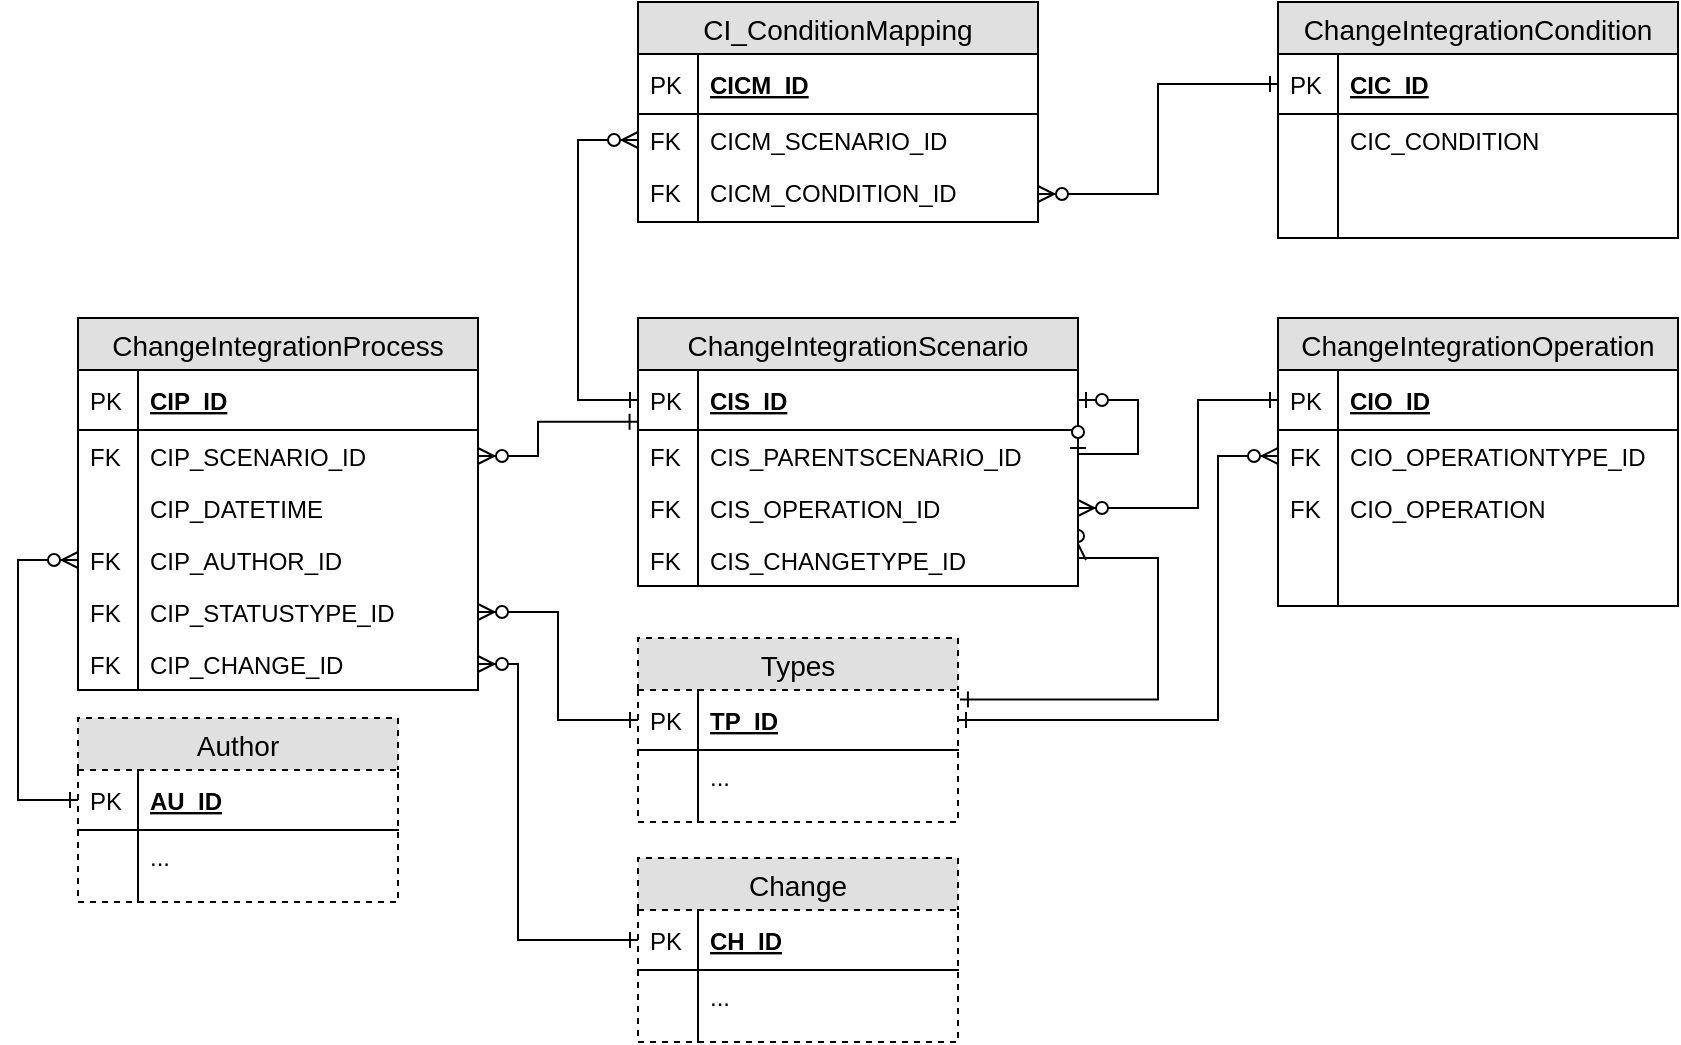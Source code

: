 <mxfile version="12.9.4" type="device"><diagram id="qnVRZ09Ej_M3Lm5uMNa2" name="Page-1"><mxGraphModel dx="1894" dy="1686" grid="1" gridSize="10" guides="1" tooltips="1" connect="1" arrows="1" fold="1" page="1" pageScale="1" pageWidth="850" pageHeight="1100" math="0" shadow="0"><root><mxCell id="0"/><mxCell id="1" parent="0"/><mxCell id="kzK48mvhgtaJY6d6WUIE-60" style="edgeStyle=orthogonalEdgeStyle;rounded=0;orthogonalLoop=1;jettySize=auto;html=1;exitX=0;exitY=0.5;exitDx=0;exitDy=0;startArrow=ERzeroToMany;startFill=1;endArrow=ERone;endFill=0;entryX=1;entryY=0.5;entryDx=0;entryDy=0;" parent="1" source="kzK48mvhgtaJY6d6WUIE-16" target="kzK48mvhgtaJY6d6WUIE-54" edge="1"><mxGeometry relative="1" as="geometry"><Array as="points"><mxPoint x="10" y="109"/><mxPoint x="10" y="241"/></Array></mxGeometry></mxCell><mxCell id="kzK48mvhgtaJY6d6WUIE-61" style="edgeStyle=orthogonalEdgeStyle;rounded=0;orthogonalLoop=1;jettySize=auto;html=1;exitX=1;exitY=0.5;exitDx=0;exitDy=0;entryX=0;entryY=0.5;entryDx=0;entryDy=0;startArrow=ERzeroToMany;startFill=1;endArrow=ERone;endFill=0;" parent="1" source="kzK48mvhgtaJY6d6WUIE-6" target="kzK48mvhgtaJY6d6WUIE-14" edge="1"><mxGeometry relative="1" as="geometry"><Array as="points"><mxPoint y="135"/><mxPoint y="81"/></Array></mxGeometry></mxCell><mxCell id="kzK48mvhgtaJY6d6WUIE-63" style="edgeStyle=orthogonalEdgeStyle;rounded=0;orthogonalLoop=1;jettySize=auto;html=1;exitX=1;exitY=0.5;exitDx=0;exitDy=0;entryX=0;entryY=0.5;entryDx=0;entryDy=0;startArrow=ERzeroToMany;startFill=1;endArrow=ERone;endFill=0;" parent="1" source="LTAWFDooBUOXo8f9yIpR-1" target="kzK48mvhgtaJY6d6WUIE-36" edge="1"><mxGeometry relative="1" as="geometry"><Array as="points"><mxPoint x="-340" y="213"/></Array><mxPoint x="-280" y="109" as="sourcePoint"/></mxGeometry></mxCell><mxCell id="kzK48mvhgtaJY6d6WUIE-64" style="edgeStyle=orthogonalEdgeStyle;rounded=0;orthogonalLoop=1;jettySize=auto;html=1;exitX=0;exitY=0.5;exitDx=0;exitDy=0;entryX=0;entryY=0.5;entryDx=0;entryDy=0;startArrow=ERzeroToMany;startFill=1;endArrow=ERone;endFill=0;" parent="1" source="kzK48mvhgtaJY6d6WUIE-31" target="kzK48mvhgtaJY6d6WUIE-47" edge="1"><mxGeometry relative="1" as="geometry"><Array as="points"><mxPoint x="-590" y="161"/><mxPoint x="-590" y="281"/></Array></mxGeometry></mxCell><mxCell id="kzK48mvhgtaJY6d6WUIE-65" style="edgeStyle=orthogonalEdgeStyle;rounded=0;orthogonalLoop=1;jettySize=auto;html=1;exitX=1;exitY=0.5;exitDx=0;exitDy=0;entryX=-0.001;entryY=0.863;entryDx=0;entryDy=0;startArrow=ERzeroToMany;startFill=1;endArrow=ERone;endFill=0;entryPerimeter=0;" parent="1" source="kzK48mvhgtaJY6d6WUIE-27" target="kzK48mvhgtaJY6d6WUIE-2" edge="1"><mxGeometry relative="1" as="geometry"><Array as="points"><mxPoint x="-330" y="109"/><mxPoint x="-330" y="92"/></Array></mxGeometry></mxCell><mxCell id="kzK48mvhgtaJY6d6WUIE-24" value="ChangeIntegrationProcess" style="swimlane;fontStyle=0;childLayout=stackLayout;horizontal=1;startSize=26;fillColor=#e0e0e0;horizontalStack=0;resizeParent=1;resizeParentMax=0;resizeLast=0;collapsible=1;marginBottom=0;swimlaneFillColor=#ffffff;align=center;fontSize=14;" parent="1" vertex="1"><mxGeometry x="-560" y="40" width="200" height="186" as="geometry"/></mxCell><mxCell id="kzK48mvhgtaJY6d6WUIE-25" value="CIP_ID" style="shape=partialRectangle;top=0;left=0;right=0;bottom=1;align=left;verticalAlign=middle;fillColor=none;spacingLeft=34;spacingRight=4;overflow=hidden;rotatable=0;points=[[0,0.5],[1,0.5]];portConstraint=eastwest;dropTarget=0;fontStyle=5;fontSize=12;" parent="kzK48mvhgtaJY6d6WUIE-24" vertex="1"><mxGeometry y="26" width="200" height="30" as="geometry"/></mxCell><mxCell id="kzK48mvhgtaJY6d6WUIE-26" value="PK" style="shape=partialRectangle;top=0;left=0;bottom=0;fillColor=none;align=left;verticalAlign=middle;spacingLeft=4;spacingRight=4;overflow=hidden;rotatable=0;points=[];portConstraint=eastwest;part=1;fontSize=12;" parent="kzK48mvhgtaJY6d6WUIE-25" vertex="1" connectable="0"><mxGeometry width="30" height="30" as="geometry"/></mxCell><mxCell id="kzK48mvhgtaJY6d6WUIE-27" value="CIP_SCENARIO_ID" style="shape=partialRectangle;top=0;left=0;right=0;bottom=0;align=left;verticalAlign=top;fillColor=none;spacingLeft=34;spacingRight=4;overflow=hidden;rotatable=0;points=[[0,0.5],[1,0.5]];portConstraint=eastwest;dropTarget=0;fontSize=12;" parent="kzK48mvhgtaJY6d6WUIE-24" vertex="1"><mxGeometry y="56" width="200" height="26" as="geometry"/></mxCell><mxCell id="kzK48mvhgtaJY6d6WUIE-28" value="FK" style="shape=partialRectangle;top=0;left=0;bottom=0;fillColor=none;align=left;verticalAlign=top;spacingLeft=4;spacingRight=4;overflow=hidden;rotatable=0;points=[];portConstraint=eastwest;part=1;fontSize=12;" parent="kzK48mvhgtaJY6d6WUIE-27" vertex="1" connectable="0"><mxGeometry width="30" height="26" as="geometry"/></mxCell><mxCell id="kzK48mvhgtaJY6d6WUIE-29" value="CIP_DATETIME" style="shape=partialRectangle;top=0;left=0;right=0;bottom=0;align=left;verticalAlign=top;fillColor=none;spacingLeft=34;spacingRight=4;overflow=hidden;rotatable=0;points=[[0,0.5],[1,0.5]];portConstraint=eastwest;dropTarget=0;fontSize=12;" parent="kzK48mvhgtaJY6d6WUIE-24" vertex="1"><mxGeometry y="82" width="200" height="26" as="geometry"/></mxCell><mxCell id="kzK48mvhgtaJY6d6WUIE-30" value="" style="shape=partialRectangle;top=0;left=0;bottom=0;fillColor=none;align=left;verticalAlign=top;spacingLeft=4;spacingRight=4;overflow=hidden;rotatable=0;points=[];portConstraint=eastwest;part=1;fontSize=12;" parent="kzK48mvhgtaJY6d6WUIE-29" vertex="1" connectable="0"><mxGeometry width="30" height="26" as="geometry"/></mxCell><mxCell id="kzK48mvhgtaJY6d6WUIE-31" value="CIP_AUTHOR_ID" style="shape=partialRectangle;top=0;left=0;right=0;bottom=0;align=left;verticalAlign=top;fillColor=none;spacingLeft=34;spacingRight=4;overflow=hidden;rotatable=0;points=[[0,0.5],[1,0.5]];portConstraint=eastwest;dropTarget=0;fontSize=12;" parent="kzK48mvhgtaJY6d6WUIE-24" vertex="1"><mxGeometry y="108" width="200" height="26" as="geometry"/></mxCell><mxCell id="kzK48mvhgtaJY6d6WUIE-32" value="FK" style="shape=partialRectangle;top=0;left=0;bottom=0;fillColor=none;align=left;verticalAlign=top;spacingLeft=4;spacingRight=4;overflow=hidden;rotatable=0;points=[];portConstraint=eastwest;part=1;fontSize=12;" parent="kzK48mvhgtaJY6d6WUIE-31" vertex="1" connectable="0"><mxGeometry width="30" height="26" as="geometry"/></mxCell><mxCell id="kzK48mvhgtaJY6d6WUIE-33" value="CIP_STATUSTYPE_ID" style="shape=partialRectangle;top=0;left=0;right=0;bottom=0;align=left;verticalAlign=top;fillColor=none;spacingLeft=34;spacingRight=4;overflow=hidden;rotatable=0;points=[[0,0.5],[1,0.5]];portConstraint=eastwest;dropTarget=0;fontSize=12;" parent="kzK48mvhgtaJY6d6WUIE-24" vertex="1"><mxGeometry y="134" width="200" height="26" as="geometry"/></mxCell><mxCell id="kzK48mvhgtaJY6d6WUIE-34" value="FK" style="shape=partialRectangle;top=0;left=0;bottom=0;fillColor=none;align=left;verticalAlign=top;spacingLeft=4;spacingRight=4;overflow=hidden;rotatable=0;points=[];portConstraint=eastwest;part=1;fontSize=12;" parent="kzK48mvhgtaJY6d6WUIE-33" vertex="1" connectable="0"><mxGeometry width="30" height="26.0" as="geometry"/></mxCell><mxCell id="LTAWFDooBUOXo8f9yIpR-1" value="CIP_CHANGE_ID" style="shape=partialRectangle;top=0;left=0;right=0;bottom=0;align=left;verticalAlign=top;fillColor=none;spacingLeft=34;spacingRight=4;overflow=hidden;rotatable=0;points=[[0,0.5],[1,0.5]];portConstraint=eastwest;dropTarget=0;fontSize=12;" vertex="1" parent="kzK48mvhgtaJY6d6WUIE-24"><mxGeometry y="160" width="200" height="26" as="geometry"/></mxCell><mxCell id="LTAWFDooBUOXo8f9yIpR-2" value="FK" style="shape=partialRectangle;top=0;left=0;bottom=0;fillColor=none;align=left;verticalAlign=top;spacingLeft=4;spacingRight=4;overflow=hidden;rotatable=0;points=[];portConstraint=eastwest;part=1;fontSize=12;" vertex="1" connectable="0" parent="LTAWFDooBUOXo8f9yIpR-1"><mxGeometry width="30" height="26.0" as="geometry"/></mxCell><mxCell id="kzK48mvhgtaJY6d6WUIE-46" value="Author" style="swimlane;fontStyle=0;childLayout=stackLayout;horizontal=1;startSize=26;fillColor=#e0e0e0;horizontalStack=0;resizeParent=1;resizeParentMax=0;resizeLast=0;collapsible=1;marginBottom=0;swimlaneFillColor=#ffffff;align=center;fontSize=14;dashed=1;" parent="1" vertex="1"><mxGeometry x="-560" y="240" width="160" height="92" as="geometry"/></mxCell><mxCell id="kzK48mvhgtaJY6d6WUIE-47" value="AU_ID" style="shape=partialRectangle;top=0;left=0;right=0;bottom=1;align=left;verticalAlign=middle;fillColor=none;spacingLeft=34;spacingRight=4;overflow=hidden;rotatable=0;points=[[0,0.5],[1,0.5]];portConstraint=eastwest;dropTarget=0;fontStyle=5;fontSize=12;" parent="kzK48mvhgtaJY6d6WUIE-46" vertex="1"><mxGeometry y="26" width="160" height="30" as="geometry"/></mxCell><mxCell id="kzK48mvhgtaJY6d6WUIE-48" value="PK" style="shape=partialRectangle;top=0;left=0;bottom=0;fillColor=none;align=left;verticalAlign=middle;spacingLeft=4;spacingRight=4;overflow=hidden;rotatable=0;points=[];portConstraint=eastwest;part=1;fontSize=12;" parent="kzK48mvhgtaJY6d6WUIE-47" vertex="1" connectable="0"><mxGeometry width="30" height="30" as="geometry"/></mxCell><mxCell id="kzK48mvhgtaJY6d6WUIE-49" value="..." style="shape=partialRectangle;top=0;left=0;right=0;bottom=0;align=left;verticalAlign=top;fillColor=none;spacingLeft=34;spacingRight=4;overflow=hidden;rotatable=0;points=[[0,0.5],[1,0.5]];portConstraint=eastwest;dropTarget=0;fontSize=12;" parent="kzK48mvhgtaJY6d6WUIE-46" vertex="1"><mxGeometry y="56" width="160" height="26" as="geometry"/></mxCell><mxCell id="kzK48mvhgtaJY6d6WUIE-50" value="" style="shape=partialRectangle;top=0;left=0;bottom=0;fillColor=none;align=left;verticalAlign=top;spacingLeft=4;spacingRight=4;overflow=hidden;rotatable=0;points=[];portConstraint=eastwest;part=1;fontSize=12;" parent="kzK48mvhgtaJY6d6WUIE-49" vertex="1" connectable="0"><mxGeometry width="30" height="26" as="geometry"/></mxCell><mxCell id="kzK48mvhgtaJY6d6WUIE-51" value="" style="shape=partialRectangle;top=0;left=0;right=0;bottom=0;align=left;verticalAlign=top;fillColor=none;spacingLeft=34;spacingRight=4;overflow=hidden;rotatable=0;points=[[0,0.5],[1,0.5]];portConstraint=eastwest;dropTarget=0;fontSize=12;" parent="kzK48mvhgtaJY6d6WUIE-46" vertex="1"><mxGeometry y="82" width="160" height="10" as="geometry"/></mxCell><mxCell id="kzK48mvhgtaJY6d6WUIE-52" value="" style="shape=partialRectangle;top=0;left=0;bottom=0;fillColor=none;align=left;verticalAlign=top;spacingLeft=4;spacingRight=4;overflow=hidden;rotatable=0;points=[];portConstraint=eastwest;part=1;fontSize=12;" parent="kzK48mvhgtaJY6d6WUIE-51" vertex="1" connectable="0"><mxGeometry width="30" height="10" as="geometry"/></mxCell><mxCell id="kzK48mvhgtaJY6d6WUIE-85" style="edgeStyle=orthogonalEdgeStyle;rounded=0;orthogonalLoop=1;jettySize=auto;html=1;exitX=1;exitY=0.5;exitDx=0;exitDy=0;entryX=0;entryY=0.5;entryDx=0;entryDy=0;startArrow=ERzeroToMany;startFill=1;endArrow=ERone;endFill=0;" parent="1" source="kzK48mvhgtaJY6d6WUIE-33" target="kzK48mvhgtaJY6d6WUIE-54" edge="1"><mxGeometry relative="1" as="geometry"><Array as="points"><mxPoint x="-320" y="187"/><mxPoint x="-320" y="241"/></Array></mxGeometry></mxCell><mxCell id="kzK48mvhgtaJY6d6WUIE-88" style="edgeStyle=orthogonalEdgeStyle;rounded=0;orthogonalLoop=1;jettySize=auto;html=1;entryX=1.006;entryY=0.157;entryDx=0;entryDy=0;startArrow=ERzeroToMany;startFill=1;endArrow=ERone;endFill=0;entryPerimeter=0;exitX=1;exitY=0.5;exitDx=0;exitDy=0;" parent="1" source="LTAWFDooBUOXo8f9yIpR-31" target="kzK48mvhgtaJY6d6WUIE-54" edge="1"><mxGeometry relative="1" as="geometry"><mxPoint x="-80" y="170" as="sourcePoint"/><Array as="points"><mxPoint x="-20" y="160"/><mxPoint x="-20" y="231"/></Array></mxGeometry></mxCell><mxCell id="LTAWFDooBUOXo8f9yIpR-22" value="CI_ConditionMapping" style="swimlane;fontStyle=0;childLayout=stackLayout;horizontal=1;startSize=26;fillColor=#e0e0e0;horizontalStack=0;resizeParent=1;resizeParentMax=0;resizeLast=0;collapsible=1;marginBottom=0;swimlaneFillColor=#ffffff;align=center;fontSize=14;" vertex="1" parent="1"><mxGeometry x="-280" y="-118" width="200" height="110" as="geometry"/></mxCell><mxCell id="LTAWFDooBUOXo8f9yIpR-23" value="CICM_ID" style="shape=partialRectangle;top=0;left=0;right=0;bottom=1;align=left;verticalAlign=middle;fillColor=none;spacingLeft=34;spacingRight=4;overflow=hidden;rotatable=0;points=[[0,0.5],[1,0.5]];portConstraint=eastwest;dropTarget=0;fontStyle=5;fontSize=12;" vertex="1" parent="LTAWFDooBUOXo8f9yIpR-22"><mxGeometry y="26" width="200" height="30" as="geometry"/></mxCell><mxCell id="LTAWFDooBUOXo8f9yIpR-24" value="PK" style="shape=partialRectangle;top=0;left=0;bottom=0;fillColor=none;align=left;verticalAlign=middle;spacingLeft=4;spacingRight=4;overflow=hidden;rotatable=0;points=[];portConstraint=eastwest;part=1;fontSize=12;" vertex="1" connectable="0" parent="LTAWFDooBUOXo8f9yIpR-23"><mxGeometry width="30" height="30" as="geometry"/></mxCell><mxCell id="LTAWFDooBUOXo8f9yIpR-27" value="CICM_SCENARIO_ID" style="shape=partialRectangle;top=0;left=0;right=0;bottom=0;align=left;verticalAlign=top;fillColor=none;spacingLeft=34;spacingRight=4;overflow=hidden;rotatable=0;points=[[0,0.5],[1,0.5]];portConstraint=eastwest;dropTarget=0;fontSize=12;" vertex="1" parent="LTAWFDooBUOXo8f9yIpR-22"><mxGeometry y="56" width="200" height="26" as="geometry"/></mxCell><mxCell id="LTAWFDooBUOXo8f9yIpR-28" value="FK" style="shape=partialRectangle;top=0;left=0;bottom=0;fillColor=none;align=left;verticalAlign=top;spacingLeft=4;spacingRight=4;overflow=hidden;rotatable=0;points=[];portConstraint=eastwest;part=1;fontSize=12;" vertex="1" connectable="0" parent="LTAWFDooBUOXo8f9yIpR-27"><mxGeometry width="30" height="26" as="geometry"/></mxCell><mxCell id="LTAWFDooBUOXo8f9yIpR-29" value="CICM_CONDITION_ID" style="shape=partialRectangle;top=0;left=0;right=0;bottom=0;align=left;verticalAlign=top;fillColor=none;spacingLeft=34;spacingRight=4;overflow=hidden;rotatable=0;points=[[0,0.5],[1,0.5]];portConstraint=eastwest;dropTarget=0;fontSize=12;" vertex="1" parent="LTAWFDooBUOXo8f9yIpR-22"><mxGeometry y="82" width="200" height="28" as="geometry"/></mxCell><mxCell id="LTAWFDooBUOXo8f9yIpR-30" value="FK" style="shape=partialRectangle;top=0;left=0;bottom=0;fillColor=none;align=left;verticalAlign=top;spacingLeft=4;spacingRight=4;overflow=hidden;rotatable=0;points=[];portConstraint=eastwest;part=1;fontSize=12;" vertex="1" connectable="0" parent="LTAWFDooBUOXo8f9yIpR-29"><mxGeometry width="30" height="28" as="geometry"/></mxCell><mxCell id="LTAWFDooBUOXo8f9yIpR-34" style="edgeStyle=orthogonalEdgeStyle;rounded=0;orthogonalLoop=1;jettySize=auto;html=1;exitX=0;exitY=0.5;exitDx=0;exitDy=0;entryX=0;entryY=0.5;entryDx=0;entryDy=0;startArrow=ERone;startFill=0;endArrow=ERzeroToMany;endFill=1;jumpStyle=arc;jumpSize=10;" edge="1" parent="1" source="kzK48mvhgtaJY6d6WUIE-2" target="LTAWFDooBUOXo8f9yIpR-27"><mxGeometry relative="1" as="geometry"><Array as="points"><mxPoint x="-310" y="81"/><mxPoint x="-310" y="-49"/></Array></mxGeometry></mxCell><mxCell id="LTAWFDooBUOXo8f9yIpR-36" style="edgeStyle=orthogonalEdgeStyle;rounded=0;orthogonalLoop=1;jettySize=auto;html=1;exitX=0;exitY=0.5;exitDx=0;exitDy=0;entryX=1;entryY=0.5;entryDx=0;entryDy=0;startArrow=ERone;startFill=0;endArrow=ERzeroToMany;endFill=1;" edge="1" parent="1" source="LTAWFDooBUOXo8f9yIpR-12" target="LTAWFDooBUOXo8f9yIpR-29"><mxGeometry relative="1" as="geometry"/></mxCell><mxCell id="kzK48mvhgtaJY6d6WUIE-13" value="ChangeIntegrationOperation" style="swimlane;fontStyle=0;childLayout=stackLayout;horizontal=1;startSize=26;fillColor=#e0e0e0;horizontalStack=0;resizeParent=1;resizeParentMax=0;resizeLast=0;collapsible=1;marginBottom=0;swimlaneFillColor=#ffffff;align=center;fontSize=14;" parent="1" vertex="1"><mxGeometry x="40" y="40" width="200" height="144" as="geometry"/></mxCell><mxCell id="kzK48mvhgtaJY6d6WUIE-14" value="CIO_ID" style="shape=partialRectangle;top=0;left=0;right=0;bottom=1;align=left;verticalAlign=middle;fillColor=none;spacingLeft=34;spacingRight=4;overflow=hidden;rotatable=0;points=[[0,0.5],[1,0.5]];portConstraint=eastwest;dropTarget=0;fontStyle=5;fontSize=12;" parent="kzK48mvhgtaJY6d6WUIE-13" vertex="1"><mxGeometry y="26" width="200" height="30" as="geometry"/></mxCell><mxCell id="kzK48mvhgtaJY6d6WUIE-15" value="PK" style="shape=partialRectangle;top=0;left=0;bottom=0;fillColor=none;align=left;verticalAlign=middle;spacingLeft=4;spacingRight=4;overflow=hidden;rotatable=0;points=[];portConstraint=eastwest;part=1;fontSize=12;" parent="kzK48mvhgtaJY6d6WUIE-14" vertex="1" connectable="0"><mxGeometry width="30" height="30" as="geometry"/></mxCell><mxCell id="kzK48mvhgtaJY6d6WUIE-16" value="CIO_OPERATIONTYPE_ID" style="shape=partialRectangle;top=0;left=0;right=0;bottom=0;align=left;verticalAlign=top;fillColor=none;spacingLeft=34;spacingRight=4;overflow=hidden;rotatable=0;points=[[0,0.5],[1,0.5]];portConstraint=eastwest;dropTarget=0;fontSize=12;" parent="kzK48mvhgtaJY6d6WUIE-13" vertex="1"><mxGeometry y="56" width="200" height="26" as="geometry"/></mxCell><mxCell id="kzK48mvhgtaJY6d6WUIE-17" value="FK" style="shape=partialRectangle;top=0;left=0;bottom=0;fillColor=none;align=left;verticalAlign=top;spacingLeft=4;spacingRight=4;overflow=hidden;rotatable=0;points=[];portConstraint=eastwest;part=1;fontSize=12;" parent="kzK48mvhgtaJY6d6WUIE-16" vertex="1" connectable="0"><mxGeometry width="30" height="26" as="geometry"/></mxCell><mxCell id="kzK48mvhgtaJY6d6WUIE-18" value="CIO_OPERATION" style="shape=partialRectangle;top=0;left=0;right=0;bottom=0;align=left;verticalAlign=top;fillColor=none;spacingLeft=34;spacingRight=4;overflow=hidden;rotatable=0;points=[[0,0.5],[1,0.5]];portConstraint=eastwest;dropTarget=0;fontSize=12;" parent="kzK48mvhgtaJY6d6WUIE-13" vertex="1"><mxGeometry y="82" width="200" height="26" as="geometry"/></mxCell><mxCell id="kzK48mvhgtaJY6d6WUIE-19" value="FK" style="shape=partialRectangle;top=0;left=0;bottom=0;fillColor=none;align=left;verticalAlign=top;spacingLeft=4;spacingRight=4;overflow=hidden;rotatable=0;points=[];portConstraint=eastwest;part=1;fontSize=12;" parent="kzK48mvhgtaJY6d6WUIE-18" vertex="1" connectable="0"><mxGeometry width="30" height="26" as="geometry"/></mxCell><mxCell id="kzK48mvhgtaJY6d6WUIE-20" value="" style="shape=partialRectangle;top=0;left=0;right=0;bottom=0;align=left;verticalAlign=top;fillColor=none;spacingLeft=34;spacingRight=4;overflow=hidden;rotatable=0;points=[[0,0.5],[1,0.5]];portConstraint=eastwest;dropTarget=0;fontSize=12;" parent="kzK48mvhgtaJY6d6WUIE-13" vertex="1"><mxGeometry y="108" width="200" height="26" as="geometry"/></mxCell><mxCell id="kzK48mvhgtaJY6d6WUIE-21" value="" style="shape=partialRectangle;top=0;left=0;bottom=0;fillColor=none;align=left;verticalAlign=top;spacingLeft=4;spacingRight=4;overflow=hidden;rotatable=0;points=[];portConstraint=eastwest;part=1;fontSize=12;" parent="kzK48mvhgtaJY6d6WUIE-20" vertex="1" connectable="0"><mxGeometry width="30" height="26" as="geometry"/></mxCell><mxCell id="kzK48mvhgtaJY6d6WUIE-22" value="" style="shape=partialRectangle;top=0;left=0;right=0;bottom=0;align=left;verticalAlign=top;fillColor=none;spacingLeft=34;spacingRight=4;overflow=hidden;rotatable=0;points=[[0,0.5],[1,0.5]];portConstraint=eastwest;dropTarget=0;fontSize=12;" parent="kzK48mvhgtaJY6d6WUIE-13" vertex="1"><mxGeometry y="134" width="200" height="10" as="geometry"/></mxCell><mxCell id="kzK48mvhgtaJY6d6WUIE-23" value="" style="shape=partialRectangle;top=0;left=0;bottom=0;fillColor=none;align=left;verticalAlign=top;spacingLeft=4;spacingRight=4;overflow=hidden;rotatable=0;points=[];portConstraint=eastwest;part=1;fontSize=12;" parent="kzK48mvhgtaJY6d6WUIE-22" vertex="1" connectable="0"><mxGeometry width="30" height="10" as="geometry"/></mxCell><mxCell id="LTAWFDooBUOXo8f9yIpR-11" value="ChangeIntegrationCondition" style="swimlane;fontStyle=0;childLayout=stackLayout;horizontal=1;startSize=26;fillColor=#e0e0e0;horizontalStack=0;resizeParent=1;resizeParentMax=0;resizeLast=0;collapsible=1;marginBottom=0;swimlaneFillColor=#ffffff;align=center;fontSize=14;" vertex="1" parent="1"><mxGeometry x="40" y="-118" width="200" height="118" as="geometry"/></mxCell><mxCell id="LTAWFDooBUOXo8f9yIpR-12" value="CIC_ID" style="shape=partialRectangle;top=0;left=0;right=0;bottom=1;align=left;verticalAlign=middle;fillColor=none;spacingLeft=34;spacingRight=4;overflow=hidden;rotatable=0;points=[[0,0.5],[1,0.5]];portConstraint=eastwest;dropTarget=0;fontStyle=5;fontSize=12;" vertex="1" parent="LTAWFDooBUOXo8f9yIpR-11"><mxGeometry y="26" width="200" height="30" as="geometry"/></mxCell><mxCell id="LTAWFDooBUOXo8f9yIpR-13" value="PK" style="shape=partialRectangle;top=0;left=0;bottom=0;fillColor=none;align=left;verticalAlign=middle;spacingLeft=4;spacingRight=4;overflow=hidden;rotatable=0;points=[];portConstraint=eastwest;part=1;fontSize=12;" vertex="1" connectable="0" parent="LTAWFDooBUOXo8f9yIpR-12"><mxGeometry width="30" height="30" as="geometry"/></mxCell><mxCell id="LTAWFDooBUOXo8f9yIpR-14" value="CIC_CONDITION" style="shape=partialRectangle;top=0;left=0;right=0;bottom=0;align=left;verticalAlign=top;fillColor=none;spacingLeft=34;spacingRight=4;overflow=hidden;rotatable=0;points=[[0,0.5],[1,0.5]];portConstraint=eastwest;dropTarget=0;fontSize=12;" vertex="1" parent="LTAWFDooBUOXo8f9yIpR-11"><mxGeometry y="56" width="200" height="26" as="geometry"/></mxCell><mxCell id="LTAWFDooBUOXo8f9yIpR-15" value="" style="shape=partialRectangle;top=0;left=0;bottom=0;fillColor=none;align=left;verticalAlign=top;spacingLeft=4;spacingRight=4;overflow=hidden;rotatable=0;points=[];portConstraint=eastwest;part=1;fontSize=12;" vertex="1" connectable="0" parent="LTAWFDooBUOXo8f9yIpR-14"><mxGeometry width="30" height="26" as="geometry"/></mxCell><mxCell id="LTAWFDooBUOXo8f9yIpR-16" value="" style="shape=partialRectangle;top=0;left=0;right=0;bottom=0;align=left;verticalAlign=top;fillColor=none;spacingLeft=34;spacingRight=4;overflow=hidden;rotatable=0;points=[[0,0.5],[1,0.5]];portConstraint=eastwest;dropTarget=0;fontSize=12;" vertex="1" parent="LTAWFDooBUOXo8f9yIpR-11"><mxGeometry y="82" width="200" height="26" as="geometry"/></mxCell><mxCell id="LTAWFDooBUOXo8f9yIpR-17" value="" style="shape=partialRectangle;top=0;left=0;bottom=0;fillColor=none;align=left;verticalAlign=top;spacingLeft=4;spacingRight=4;overflow=hidden;rotatable=0;points=[];portConstraint=eastwest;part=1;fontSize=12;" vertex="1" connectable="0" parent="LTAWFDooBUOXo8f9yIpR-16"><mxGeometry width="30" height="26" as="geometry"/></mxCell><mxCell id="LTAWFDooBUOXo8f9yIpR-20" value="" style="shape=partialRectangle;top=0;left=0;right=0;bottom=0;align=left;verticalAlign=top;fillColor=none;spacingLeft=34;spacingRight=4;overflow=hidden;rotatable=0;points=[[0,0.5],[1,0.5]];portConstraint=eastwest;dropTarget=0;fontSize=12;" vertex="1" parent="LTAWFDooBUOXo8f9yIpR-11"><mxGeometry y="108" width="200" height="10" as="geometry"/></mxCell><mxCell id="LTAWFDooBUOXo8f9yIpR-21" value="" style="shape=partialRectangle;top=0;left=0;bottom=0;fillColor=none;align=left;verticalAlign=top;spacingLeft=4;spacingRight=4;overflow=hidden;rotatable=0;points=[];portConstraint=eastwest;part=1;fontSize=12;" vertex="1" connectable="0" parent="LTAWFDooBUOXo8f9yIpR-20"><mxGeometry width="30" height="10" as="geometry"/></mxCell><mxCell id="kzK48mvhgtaJY6d6WUIE-1" value="ChangeIntegrationScenario" style="swimlane;fontStyle=0;childLayout=stackLayout;horizontal=1;startSize=26;fillColor=#e0e0e0;horizontalStack=0;resizeParent=1;resizeParentMax=0;resizeLast=0;collapsible=1;marginBottom=0;swimlaneFillColor=#ffffff;align=center;fontSize=14;" parent="1" vertex="1"><mxGeometry x="-280" y="40" width="220" height="134" as="geometry"/></mxCell><mxCell id="kzK48mvhgtaJY6d6WUIE-2" value="CIS_ID" style="shape=partialRectangle;top=0;left=0;right=0;bottom=1;align=left;verticalAlign=middle;fillColor=none;spacingLeft=34;spacingRight=4;overflow=hidden;rotatable=0;points=[[0,0.5],[1,0.5]];portConstraint=eastwest;dropTarget=0;fontStyle=5;fontSize=12;" parent="kzK48mvhgtaJY6d6WUIE-1" vertex="1"><mxGeometry y="26" width="220" height="30" as="geometry"/></mxCell><mxCell id="kzK48mvhgtaJY6d6WUIE-3" value="PK" style="shape=partialRectangle;top=0;left=0;bottom=0;fillColor=none;align=left;verticalAlign=middle;spacingLeft=4;spacingRight=4;overflow=hidden;rotatable=0;points=[];portConstraint=eastwest;part=1;fontSize=12;" parent="kzK48mvhgtaJY6d6WUIE-2" vertex="1" connectable="0"><mxGeometry width="30" height="30" as="geometry"/></mxCell><mxCell id="kzK48mvhgtaJY6d6WUIE-89" style="edgeStyle=orthogonalEdgeStyle;rounded=0;orthogonalLoop=1;jettySize=auto;html=1;exitX=1;exitY=0.5;exitDx=0;exitDy=0;entryX=1;entryY=0.5;entryDx=0;entryDy=0;startArrow=ERzeroToOne;startFill=1;endArrow=ERzeroToOne;endFill=1;" parent="kzK48mvhgtaJY6d6WUIE-1" source="kzK48mvhgtaJY6d6WUIE-8" target="kzK48mvhgtaJY6d6WUIE-2" edge="1"><mxGeometry relative="1" as="geometry"><Array as="points"><mxPoint x="250" y="68"/><mxPoint x="250" y="41"/></Array></mxGeometry></mxCell><mxCell id="kzK48mvhgtaJY6d6WUIE-8" value="CIS_PARENTSCENARIO_ID" style="shape=partialRectangle;top=0;left=0;right=0;bottom=0;align=left;verticalAlign=top;fillColor=none;spacingLeft=34;spacingRight=4;overflow=hidden;rotatable=0;points=[[0,0.5],[1,0.5]];portConstraint=eastwest;dropTarget=0;fontSize=12;" parent="kzK48mvhgtaJY6d6WUIE-1" vertex="1"><mxGeometry y="56" width="220" height="26" as="geometry"/></mxCell><mxCell id="kzK48mvhgtaJY6d6WUIE-9" value="FK" style="shape=partialRectangle;top=0;left=0;bottom=0;fillColor=none;align=left;verticalAlign=top;spacingLeft=4;spacingRight=4;overflow=hidden;rotatable=0;points=[];portConstraint=eastwest;part=1;fontSize=12;" parent="kzK48mvhgtaJY6d6WUIE-8" vertex="1" connectable="0"><mxGeometry width="30" height="26" as="geometry"/></mxCell><mxCell id="kzK48mvhgtaJY6d6WUIE-6" value="CIS_OPERATION_ID" style="shape=partialRectangle;top=0;left=0;right=0;bottom=0;align=left;verticalAlign=top;fillColor=none;spacingLeft=34;spacingRight=4;overflow=hidden;rotatable=0;points=[[0,0.5],[1,0.5]];portConstraint=eastwest;dropTarget=0;fontSize=12;" parent="kzK48mvhgtaJY6d6WUIE-1" vertex="1"><mxGeometry y="82" width="220" height="26" as="geometry"/></mxCell><mxCell id="kzK48mvhgtaJY6d6WUIE-7" value="FK" style="shape=partialRectangle;top=0;left=0;bottom=0;fillColor=none;align=left;verticalAlign=top;spacingLeft=4;spacingRight=4;overflow=hidden;rotatable=0;points=[];portConstraint=eastwest;part=1;fontSize=12;" parent="kzK48mvhgtaJY6d6WUIE-6" vertex="1" connectable="0"><mxGeometry width="30" height="26" as="geometry"/></mxCell><mxCell id="LTAWFDooBUOXo8f9yIpR-31" value="CIS_CHANGETYPE_ID" style="shape=partialRectangle;top=0;left=0;right=0;bottom=0;align=left;verticalAlign=top;fillColor=none;spacingLeft=34;spacingRight=4;overflow=hidden;rotatable=0;points=[[0,0.5],[1,0.5]];portConstraint=eastwest;dropTarget=0;fontSize=12;" vertex="1" parent="kzK48mvhgtaJY6d6WUIE-1"><mxGeometry y="108" width="220" height="26" as="geometry"/></mxCell><mxCell id="LTAWFDooBUOXo8f9yIpR-32" value="FK" style="shape=partialRectangle;top=0;left=0;bottom=0;fillColor=none;align=left;verticalAlign=top;spacingLeft=4;spacingRight=4;overflow=hidden;rotatable=0;points=[];portConstraint=eastwest;part=1;fontSize=12;" vertex="1" connectable="0" parent="LTAWFDooBUOXo8f9yIpR-31"><mxGeometry width="30" height="26" as="geometry"/></mxCell><mxCell id="kzK48mvhgtaJY6d6WUIE-53" value="Types" style="swimlane;fontStyle=0;childLayout=stackLayout;horizontal=1;startSize=26;fillColor=#e0e0e0;horizontalStack=0;resizeParent=1;resizeParentMax=0;resizeLast=0;collapsible=1;marginBottom=0;swimlaneFillColor=#ffffff;align=center;fontSize=14;dashed=1;" parent="1" vertex="1"><mxGeometry x="-280" y="200" width="160" height="92" as="geometry"/></mxCell><mxCell id="kzK48mvhgtaJY6d6WUIE-54" value="TP_ID" style="shape=partialRectangle;top=0;left=0;right=0;bottom=1;align=left;verticalAlign=middle;fillColor=none;spacingLeft=34;spacingRight=4;overflow=hidden;rotatable=0;points=[[0,0.5],[1,0.5]];portConstraint=eastwest;dropTarget=0;fontStyle=5;fontSize=12;" parent="kzK48mvhgtaJY6d6WUIE-53" vertex="1"><mxGeometry y="26" width="160" height="30" as="geometry"/></mxCell><mxCell id="kzK48mvhgtaJY6d6WUIE-55" value="PK" style="shape=partialRectangle;top=0;left=0;bottom=0;fillColor=none;align=left;verticalAlign=middle;spacingLeft=4;spacingRight=4;overflow=hidden;rotatable=0;points=[];portConstraint=eastwest;part=1;fontSize=12;" parent="kzK48mvhgtaJY6d6WUIE-54" vertex="1" connectable="0"><mxGeometry width="30" height="30" as="geometry"/></mxCell><mxCell id="kzK48mvhgtaJY6d6WUIE-56" value="..." style="shape=partialRectangle;top=0;left=0;right=0;bottom=0;align=left;verticalAlign=top;fillColor=none;spacingLeft=34;spacingRight=4;overflow=hidden;rotatable=0;points=[[0,0.5],[1,0.5]];portConstraint=eastwest;dropTarget=0;fontSize=12;" parent="kzK48mvhgtaJY6d6WUIE-53" vertex="1"><mxGeometry y="56" width="160" height="26" as="geometry"/></mxCell><mxCell id="kzK48mvhgtaJY6d6WUIE-57" value="" style="shape=partialRectangle;top=0;left=0;bottom=0;fillColor=none;align=left;verticalAlign=top;spacingLeft=4;spacingRight=4;overflow=hidden;rotatable=0;points=[];portConstraint=eastwest;part=1;fontSize=12;" parent="kzK48mvhgtaJY6d6WUIE-56" vertex="1" connectable="0"><mxGeometry width="30" height="26" as="geometry"/></mxCell><mxCell id="kzK48mvhgtaJY6d6WUIE-58" value="" style="shape=partialRectangle;top=0;left=0;right=0;bottom=0;align=left;verticalAlign=top;fillColor=none;spacingLeft=34;spacingRight=4;overflow=hidden;rotatable=0;points=[[0,0.5],[1,0.5]];portConstraint=eastwest;dropTarget=0;fontSize=12;" parent="kzK48mvhgtaJY6d6WUIE-53" vertex="1"><mxGeometry y="82" width="160" height="10" as="geometry"/></mxCell><mxCell id="kzK48mvhgtaJY6d6WUIE-59" value="" style="shape=partialRectangle;top=0;left=0;bottom=0;fillColor=none;align=left;verticalAlign=top;spacingLeft=4;spacingRight=4;overflow=hidden;rotatable=0;points=[];portConstraint=eastwest;part=1;fontSize=12;" parent="kzK48mvhgtaJY6d6WUIE-58" vertex="1" connectable="0"><mxGeometry width="30" height="10" as="geometry"/></mxCell><mxCell id="kzK48mvhgtaJY6d6WUIE-35" value="Change" style="swimlane;fontStyle=0;childLayout=stackLayout;horizontal=1;startSize=26;fillColor=#e0e0e0;horizontalStack=0;resizeParent=1;resizeParentMax=0;resizeLast=0;collapsible=1;marginBottom=0;swimlaneFillColor=#ffffff;align=center;fontSize=14;dashed=1;" parent="1" vertex="1"><mxGeometry x="-280" y="310" width="160" height="92" as="geometry"/></mxCell><mxCell id="kzK48mvhgtaJY6d6WUIE-36" value="CH_ID" style="shape=partialRectangle;top=0;left=0;right=0;bottom=1;align=left;verticalAlign=middle;fillColor=none;spacingLeft=34;spacingRight=4;overflow=hidden;rotatable=0;points=[[0,0.5],[1,0.5]];portConstraint=eastwest;dropTarget=0;fontStyle=5;fontSize=12;" parent="kzK48mvhgtaJY6d6WUIE-35" vertex="1"><mxGeometry y="26" width="160" height="30" as="geometry"/></mxCell><mxCell id="kzK48mvhgtaJY6d6WUIE-37" value="PK" style="shape=partialRectangle;top=0;left=0;bottom=0;fillColor=none;align=left;verticalAlign=middle;spacingLeft=4;spacingRight=4;overflow=hidden;rotatable=0;points=[];portConstraint=eastwest;part=1;fontSize=12;" parent="kzK48mvhgtaJY6d6WUIE-36" vertex="1" connectable="0"><mxGeometry width="30" height="30" as="geometry"/></mxCell><mxCell id="kzK48mvhgtaJY6d6WUIE-38" value="..." style="shape=partialRectangle;top=0;left=0;right=0;bottom=0;align=left;verticalAlign=top;fillColor=none;spacingLeft=34;spacingRight=4;overflow=hidden;rotatable=0;points=[[0,0.5],[1,0.5]];portConstraint=eastwest;dropTarget=0;fontSize=12;" parent="kzK48mvhgtaJY6d6WUIE-35" vertex="1"><mxGeometry y="56" width="160" height="26" as="geometry"/></mxCell><mxCell id="kzK48mvhgtaJY6d6WUIE-39" value="" style="shape=partialRectangle;top=0;left=0;bottom=0;fillColor=none;align=left;verticalAlign=top;spacingLeft=4;spacingRight=4;overflow=hidden;rotatable=0;points=[];portConstraint=eastwest;part=1;fontSize=12;" parent="kzK48mvhgtaJY6d6WUIE-38" vertex="1" connectable="0"><mxGeometry width="30" height="26" as="geometry"/></mxCell><mxCell id="kzK48mvhgtaJY6d6WUIE-44" value="" style="shape=partialRectangle;top=0;left=0;right=0;bottom=0;align=left;verticalAlign=top;fillColor=none;spacingLeft=34;spacingRight=4;overflow=hidden;rotatable=0;points=[[0,0.5],[1,0.5]];portConstraint=eastwest;dropTarget=0;fontSize=12;" parent="kzK48mvhgtaJY6d6WUIE-35" vertex="1"><mxGeometry y="82" width="160" height="10" as="geometry"/></mxCell><mxCell id="kzK48mvhgtaJY6d6WUIE-45" value="" style="shape=partialRectangle;top=0;left=0;bottom=0;fillColor=none;align=left;verticalAlign=top;spacingLeft=4;spacingRight=4;overflow=hidden;rotatable=0;points=[];portConstraint=eastwest;part=1;fontSize=12;" parent="kzK48mvhgtaJY6d6WUIE-44" vertex="1" connectable="0"><mxGeometry width="30" height="10" as="geometry"/></mxCell></root></mxGraphModel></diagram></mxfile>